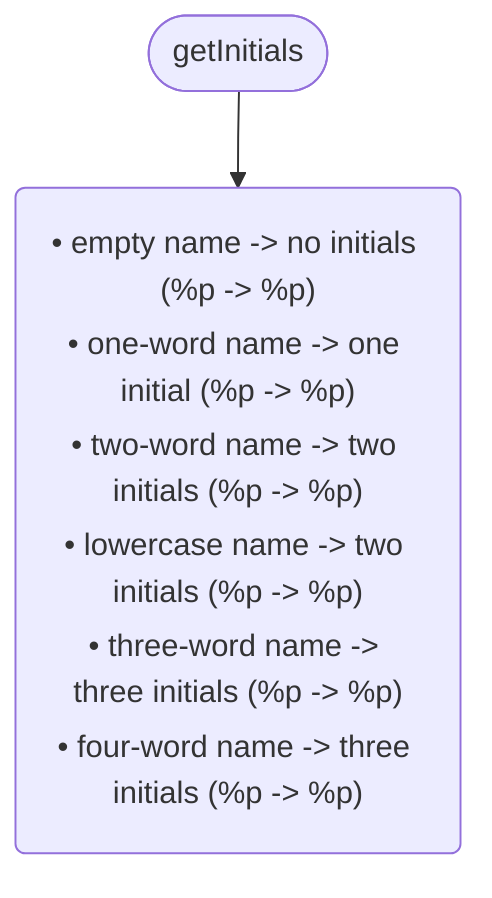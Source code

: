 flowchart TD
N0(["getInitials"])
N1("<table><tr><td>• empty name -> no initials (%p -> %p)</td></tr><tr><td>• one-word name -> one initial (%p -> %p)</td></tr><tr><td>• two-word name -> two initials (%p -> %p)</td></tr><tr><td>• lowercase name -> two initials (%p -> %p)</td></tr><tr><td>• three-word name -> three initials (%p -> %p)</td></tr><tr><td>• four-word name -> three initials (%p -> %p)</td></tr></table>")
N0 --> N1

%% ✴ Generated by speccharts v0.4.1 ✴ https://github.com/arnaudrenaud/speccharts